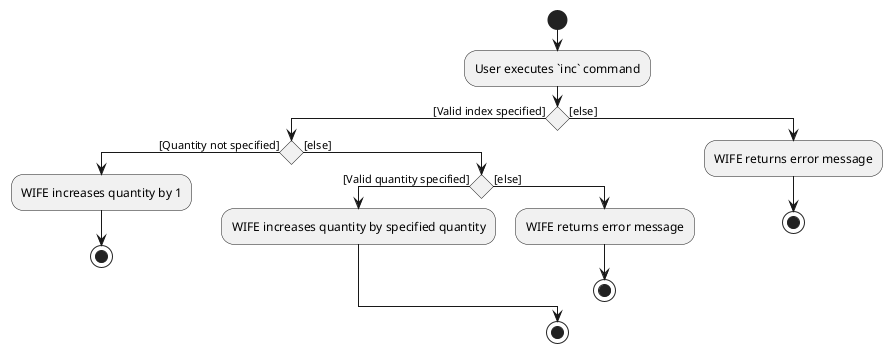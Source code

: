 @startuml
start
:User executes `inc` command;

'Since the beta syntax does not support placing the condition outside the
'diamond we place it as the true branch instead.

if () then ([Valid index specified])
    if () then ([Quantity not specified])
        :WIFE increases quantity by 1;
        stop;
    else ([else])
        if () then ([Valid quantity specified])
            :WIFE increases quantity by specified quantity;
        else ([else])
            :WIFE returns error message;
            stop
        endif
    endif
else ([else])
    :WIFE returns error message;
    stop;
endif
stop
@enduml
